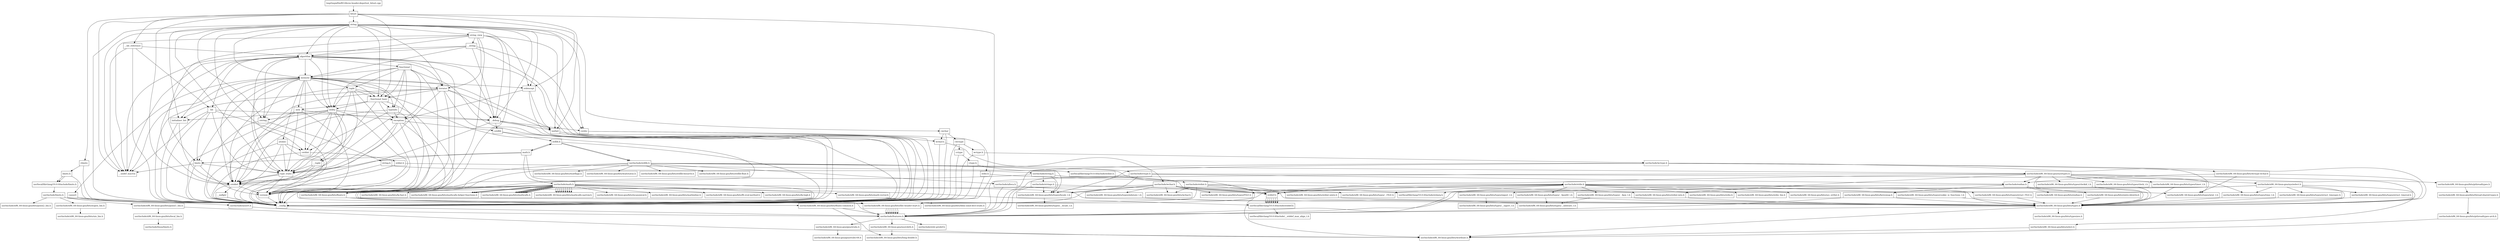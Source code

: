digraph "dependencies" {
  header_1 [ shape="box", label="bitset"];
  header_0 [ shape="box", label="tmp/tmpw8iwRO.libcxx.header.deps/test_bitset.cpp"];
  header_2 [ shape="box", label="__config"];
  header_3 [ shape="box", label="usr/include/features.h"];
  header_4 [ shape="box", label="usr/include/stdc-predef.h"];
  header_5 [ shape="box", label="usr/include/x86_64-linux-gnu/sys/cdefs.h"];
  header_6 [ shape="box", label="usr/include/x86_64-linux-gnu/bits/wordsize.h"];
  header_7 [ shape="box", label="usr/include/x86_64-linux-gnu/bits/long-double.h"];
  header_8 [ shape="box", label="usr/include/x86_64-linux-gnu/gnu/stubs.h"];
  header_9 [ shape="box", label="usr/include/x86_64-linux-gnu/gnu/stubs-64.h"];
  header_11 [ shape="box", label="__bit_reference"];
  header_12 [ shape="box", label="bit"];
  header_13 [ shape="box", label="limits"];
  header_14 [ shape="box", label="type_traits"];
  header_15 [ shape="box", label="cstddef"];
  header_16 [ shape="box", label="version"];
  header_17 [ shape="box", label="usr/local/lib/clang/10.0.0/include/stddef.h"];
  header_18 [ shape="box", label="usr/local/lib/clang/10.0.0/include/__stddef_max_align_t.h"];
  header_19 [ shape="box", label="__nullptr"];
  header_20 [ shape="box", label="__undef_macros"];
  header_21 [ shape="box", label="__debug"];
  header_22 [ shape="box", label="iosfwd"];
  header_23 [ shape="box", label="wchar.h"];
  header_24 [ shape="box", label="usr/include/wchar.h"];
  header_25 [ shape="box", label="usr/include/x86_64-linux-gnu/bits/libc-header-start.h"];
  header_26 [ shape="box", label="usr/include/x86_64-linux-gnu/bits/floatn.h"];
  header_27 [ shape="box", label="usr/include/x86_64-linux-gnu/bits/floatn-common.h"];
  header_28 [ shape="box", label="stddef.h"];
  header_29 [ shape="box", label="usr/local/lib/clang/10.0.0/include/stdarg.h"];
  header_30 [ shape="box", label="usr/include/x86_64-linux-gnu/bits/wchar.h"];
  header_31 [ shape="box", label="usr/include/x86_64-linux-gnu/bits/types/wint_t.h"];
  header_32 [ shape="box", label="usr/include/x86_64-linux-gnu/bits/types/mbstate_t.h"];
  header_33 [ shape="box", label="usr/include/x86_64-linux-gnu/bits/types/__mbstate_t.h"];
  header_34 [ shape="box", label="usr/include/x86_64-linux-gnu/bits/types/__FILE.h"];
  header_35 [ shape="box", label="usr/include/x86_64-linux-gnu/bits/types/FILE.h"];
  header_36 [ shape="box", label="usr/include/x86_64-linux-gnu/bits/types/locale_t.h"];
  header_37 [ shape="box", label="usr/include/x86_64-linux-gnu/bits/types/__locale_t.h"];
  header_38 [ shape="box", label="cstdlib"];
  header_39 [ shape="box", label="stdlib.h"];
  header_40 [ shape="box", label="usr/include/stdlib.h"];
  header_41 [ shape="box", label="usr/include/x86_64-linux-gnu/bits/waitflags.h"];
  header_42 [ shape="box", label="usr/include/x86_64-linux-gnu/bits/waitstatus.h"];
  header_43 [ shape="box", label="usr/include/x86_64-linux-gnu/sys/types.h"];
  header_44 [ shape="box", label="usr/include/x86_64-linux-gnu/bits/types.h"];
  header_45 [ shape="box", label="usr/include/x86_64-linux-gnu/bits/typesizes.h"];
  header_46 [ shape="box", label="usr/include/x86_64-linux-gnu/bits/types/clock_t.h"];
  header_47 [ shape="box", label="usr/include/x86_64-linux-gnu/bits/types/clockid_t.h"];
  header_48 [ shape="box", label="usr/include/x86_64-linux-gnu/bits/types/time_t.h"];
  header_49 [ shape="box", label="usr/include/x86_64-linux-gnu/bits/types/timer_t.h"];
  header_50 [ shape="box", label="usr/include/x86_64-linux-gnu/bits/stdint-intn.h"];
  header_51 [ shape="box", label="usr/include/endian.h"];
  header_52 [ shape="box", label="usr/include/x86_64-linux-gnu/bits/endian.h"];
  header_53 [ shape="box", label="usr/include/x86_64-linux-gnu/bits/byteswap.h"];
  header_54 [ shape="box", label="usr/include/x86_64-linux-gnu/bits/uintn-identity.h"];
  header_55 [ shape="box", label="usr/include/x86_64-linux-gnu/sys/select.h"];
  header_56 [ shape="box", label="usr/include/x86_64-linux-gnu/bits/select.h"];
  header_57 [ shape="box", label="usr/include/x86_64-linux-gnu/bits/types/sigset_t.h"];
  header_58 [ shape="box", label="usr/include/x86_64-linux-gnu/bits/types/__sigset_t.h"];
  header_59 [ shape="box", label="usr/include/x86_64-linux-gnu/bits/types/struct_timeval.h"];
  header_60 [ shape="box", label="usr/include/x86_64-linux-gnu/bits/types/struct_timespec.h"];
  header_61 [ shape="box", label="usr/include/x86_64-linux-gnu/bits/pthreadtypes.h"];
  header_62 [ shape="box", label="usr/include/x86_64-linux-gnu/bits/thread-shared-types.h"];
  header_63 [ shape="box", label="usr/include/x86_64-linux-gnu/bits/pthreadtypes-arch.h"];
  header_64 [ shape="box", label="usr/include/alloca.h"];
  header_65 [ shape="box", label="usr/include/x86_64-linux-gnu/bits/stdlib-bsearch.h"];
  header_66 [ shape="box", label="usr/include/x86_64-linux-gnu/bits/stdlib-float.h"];
  header_67 [ shape="box", label="math.h"];
  header_68 [ shape="box", label="usr/include/math.h"];
  header_69 [ shape="box", label="usr/include/x86_64-linux-gnu/bits/math-vector.h"];
  header_70 [ shape="box", label="usr/include/x86_64-linux-gnu/bits/libm-simd-decl-stubs.h"];
  header_71 [ shape="box", label="usr/include/x86_64-linux-gnu/bits/flt-eval-method.h"];
  header_72 [ shape="box", label="usr/include/x86_64-linux-gnu/bits/fp-logb.h"];
  header_73 [ shape="box", label="usr/include/x86_64-linux-gnu/bits/fp-fast.h"];
  header_74 [ shape="box", label="usr/include/x86_64-linux-gnu/bits/mathcalls-helper-functions.h"];
  header_75 [ shape="box", label="usr/include/x86_64-linux-gnu/bits/mathcalls.h"];
  header_76 [ shape="box", label="usr/include/x86_64-linux-gnu/bits/mathcalls-narrow.h"];
  header_77 [ shape="box", label="usr/include/x86_64-linux-gnu/bits/iscanonical.h"];
  header_78 [ shape="box", label="usr/include/x86_64-linux-gnu/bits/mathinline.h"];
  header_79 [ shape="box", label="cstdio"];
  header_80 [ shape="box", label="stdio.h"];
  header_81 [ shape="box", label="usr/include/stdio.h"];
  header_82 [ shape="box", label="usr/include/x86_64-linux-gnu/bits/types/__fpos_t.h"];
  header_83 [ shape="box", label="usr/include/x86_64-linux-gnu/bits/types/__fpos64_t.h"];
  header_84 [ shape="box", label="usr/include/x86_64-linux-gnu/bits/types/struct_FILE.h"];
  header_85 [ shape="box", label="usr/include/x86_64-linux-gnu/bits/types/cookie_io_functions_t.h"];
  header_86 [ shape="box", label="usr/include/x86_64-linux-gnu/bits/stdio_lim.h"];
  header_87 [ shape="box", label="usr/include/x86_64-linux-gnu/bits/sys_errlist.h"];
  header_88 [ shape="box", label="usr/include/x86_64-linux-gnu/bits/stdio.h"];
  header_89 [ shape="box", label="algorithm"];
  header_90 [ shape="box", label="initializer_list"];
  header_91 [ shape="box", label="cstring"];
  header_92 [ shape="box", label="string.h"];
  header_93 [ shape="box", label="usr/include/string.h"];
  header_94 [ shape="box", label="usr/include/strings.h"];
  header_95 [ shape="box", label="utility"];
  header_96 [ shape="box", label="__tuple"];
  header_97 [ shape="box", label="cstdint"];
  header_98 [ shape="box", label="stdint.h"];
  header_99 [ shape="box", label="usr/local/lib/clang/10.0.0/include/stdint.h"];
  header_100 [ shape="box", label="usr/include/stdint.h"];
  header_101 [ shape="box", label="usr/include/x86_64-linux-gnu/bits/stdint-uintn.h"];
  header_102 [ shape="box", label="memory"];
  header_103 [ shape="box", label="typeinfo"];
  header_104 [ shape="box", label="exception"];
  header_105 [ shape="box", label="new"];
  header_106 [ shape="box", label="iterator"];
  header_107 [ shape="box", label="__functional_base"];
  header_108 [ shape="box", label="tuple"];
  header_109 [ shape="box", label="stdexcept"];
  header_110 [ shape="box", label="cassert"];
  header_111 [ shape="box", label="usr/include/assert.h"];
  header_112 [ shape="box", label="atomic"];
  header_113 [ shape="box", label="functional"];
  header_114 [ shape="box", label="climits"];
  header_115 [ shape="box", label="limits.h"];
  header_116 [ shape="box", label="usr/local/lib/clang/10.0.0/include/limits.h"];
  header_117 [ shape="box", label="usr/include/limits.h"];
  header_118 [ shape="box", label="usr/include/x86_64-linux-gnu/bits/posix1_lim.h"];
  header_119 [ shape="box", label="usr/include/x86_64-linux-gnu/bits/local_lim.h"];
  header_120 [ shape="box", label="usr/include/linux/limits.h"];
  header_121 [ shape="box", label="usr/include/x86_64-linux-gnu/bits/posix2_lim.h"];
  header_122 [ shape="box", label="usr/include/x86_64-linux-gnu/bits/xopen_lim.h"];
  header_123 [ shape="box", label="usr/include/x86_64-linux-gnu/bits/uio_lim.h"];
  header_124 [ shape="box", label="string"];
  header_125 [ shape="box", label="string_view"];
  header_126 [ shape="box", label="__string"];
  header_127 [ shape="box", label="cwchar"];
  header_128 [ shape="box", label="cwctype"];
  header_129 [ shape="box", label="cctype"];
  header_130 [ shape="box", label="ctype.h"];
  header_131 [ shape="box", label="usr/include/ctype.h"];
  header_132 [ shape="box", label="wctype.h"];
  header_133 [ shape="box", label="usr/include/wctype.h"];
  header_134 [ shape="box", label="usr/include/x86_64-linux-gnu/bits/wctype-wchar.h"];
  header_117 -> header_25;
  header_117 -> header_118;
  header_117 -> header_121;
  header_117 -> header_122;
  header_8 -> header_9;
  header_14 -> header_2;
  header_14 -> header_15;
  header_14 -> header_16;
  header_69 -> header_70;
  header_94 -> header_3;
  header_94 -> header_28;
  header_94 -> header_36;
  header_115 -> header_2;
  header_115 -> header_116;
  header_115 -> header_116;
  header_16 -> header_2;
  header_0 -> header_1;
  header_38 -> header_2;
  header_38 -> header_39;
  header_17 -> header_18;
  header_84 -> header_44;
  header_119 -> header_120;
  header_5 -> header_6;
  header_5 -> header_7;
  header_15 -> header_2;
  header_15 -> header_16;
  header_15 -> header_17;
  header_15 -> header_19;
  header_3 -> header_4;
  header_3 -> header_5;
  header_3 -> header_8;
  header_2 -> header_3;
  header_101 -> header_44;
  header_89 -> header_2;
  header_89 -> header_90;
  header_89 -> header_14;
  header_89 -> header_91;
  header_89 -> header_95;
  header_89 -> header_102;
  header_89 -> header_113;
  header_89 -> header_106;
  header_89 -> header_15;
  header_89 -> header_12;
  header_89 -> header_16;
  header_89 -> header_21;
  header_89 -> header_20;
  header_104 -> header_2;
  header_104 -> header_15;
  header_104 -> header_38;
  header_104 -> header_14;
  header_104 -> header_16;
  header_90 -> header_2;
  header_90 -> header_15;
  header_54 -> header_44;
  header_46 -> header_44;
  header_96 -> header_2;
  header_96 -> header_15;
  header_96 -> header_14;
  header_132 -> header_2;
  header_132 -> header_133;
  header_113 -> header_2;
  header_113 -> header_14;
  header_113 -> header_103;
  header_113 -> header_104;
  header_113 -> header_102;
  header_113 -> header_108;
  header_113 -> header_95;
  header_113 -> header_16;
  header_113 -> header_107;
  header_25 -> header_3;
  header_25 -> header_3;
  header_25 -> header_3;
  header_25 -> header_3;
  header_25 -> header_3;
  header_25 -> header_3;
  header_25 -> header_3;
  header_85 -> header_44;
  header_26 -> header_3;
  header_26 -> header_27;
  header_91 -> header_2;
  header_91 -> header_92;
  header_83 -> header_44;
  header_83 -> header_33;
  header_126 -> header_2;
  header_126 -> header_89;
  header_126 -> header_79;
  header_126 -> header_102;
  header_126 -> header_21;
  header_126 -> header_20;
  header_67 -> header_2;
  header_67 -> header_39;
  header_67 -> header_68;
  header_67 -> header_14;
  header_67 -> header_13;
  header_44 -> header_3;
  header_44 -> header_6;
  header_44 -> header_45;
  header_128 -> header_2;
  header_128 -> header_129;
  header_128 -> header_132;
  header_24 -> header_25;
  header_24 -> header_26;
  header_24 -> header_28;
  header_24 -> header_29;
  header_24 -> header_30;
  header_24 -> header_31;
  header_24 -> header_32;
  header_24 -> header_34;
  header_24 -> header_35;
  header_24 -> header_36;
  header_36 -> header_37;
  header_103 -> header_2;
  header_103 -> header_104;
  header_103 -> header_15;
  header_103 -> header_97;
  header_118 -> header_6;
  header_118 -> header_119;
  header_22 -> header_2;
  header_22 -> header_23;
  header_28 -> header_17;
  header_28 -> header_17;
  header_28 -> header_17;
  header_28 -> header_17;
  header_28 -> header_17;
  header_28 -> header_17;
  header_28 -> header_17;
  header_50 -> header_44;
  header_59 -> header_44;
  header_68 -> header_25;
  header_68 -> header_44;
  header_68 -> header_69;
  header_68 -> header_26;
  header_68 -> header_71;
  header_68 -> header_72;
  header_68 -> header_73;
  header_68 -> header_74;
  header_68 -> header_75;
  header_68 -> header_74;
  header_68 -> header_75;
  header_68 -> header_74;
  header_68 -> header_75;
  header_68 -> header_75;
  header_68 -> header_75;
  header_68 -> header_75;
  header_68 -> header_75;
  header_68 -> header_76;
  header_68 -> header_76;
  header_68 -> header_76;
  header_68 -> header_76;
  header_68 -> header_76;
  header_68 -> header_76;
  header_68 -> header_76;
  header_68 -> header_76;
  header_68 -> header_76;
  header_68 -> header_77;
  header_68 -> header_78;
  header_127 -> header_2;
  header_127 -> header_128;
  header_127 -> header_23;
  header_23 -> header_2;
  header_23 -> header_24;
  header_105 -> header_2;
  header_105 -> header_104;
  header_105 -> header_14;
  header_105 -> header_15;
  header_105 -> header_16;
  header_12 -> header_2;
  header_12 -> header_13;
  header_12 -> header_14;
  header_12 -> header_16;
  header_12 -> header_21;
  header_12 -> header_20;
  header_21 -> header_2;
  header_21 -> header_22;
  header_21 -> header_38;
  header_21 -> header_79;
  header_21 -> header_15;
  header_49 -> header_44;
  header_112 -> header_2;
  header_112 -> header_15;
  header_112 -> header_97;
  header_112 -> header_14;
  header_112 -> header_16;
  header_55 -> header_3;
  header_55 -> header_44;
  header_55 -> header_56;
  header_55 -> header_57;
  header_55 -> header_48;
  header_55 -> header_59;
  header_55 -> header_60;
  header_114 -> header_2;
  header_114 -> header_115;
  header_129 -> header_2;
  header_129 -> header_130;
  header_106 -> header_2;
  header_106 -> header_22;
  header_106 -> header_107;
  header_106 -> header_14;
  header_106 -> header_15;
  header_106 -> header_90;
  header_106 -> header_16;
  header_106 -> header_21;
  header_56 -> header_6;
  header_130 -> header_2;
  header_130 -> header_131;
  header_32 -> header_33;
  header_131 -> header_3;
  header_131 -> header_44;
  header_131 -> header_51;
  header_131 -> header_36;
  header_80 -> header_2;
  header_80 -> header_81;
  header_60 -> header_44;
  header_11 -> header_2;
  header_11 -> header_12;
  header_11 -> header_89;
  header_11 -> header_20;
  header_51 -> header_3;
  header_51 -> header_52;
  header_51 -> header_53;
  header_51 -> header_54;
  header_48 -> header_44;
  header_40 -> header_25;
  header_40 -> header_28;
  header_40 -> header_41;
  header_40 -> header_42;
  header_40 -> header_26;
  header_40 -> header_36;
  header_40 -> header_43;
  header_40 -> header_64;
  header_40 -> header_65;
  header_40 -> header_66;
  header_110 -> header_2;
  header_110 -> header_111;
  header_1 -> header_2;
  header_1 -> header_11;
  header_1 -> header_15;
  header_1 -> header_114;
  header_1 -> header_124;
  header_1 -> header_109;
  header_1 -> header_22;
  header_1 -> header_107;
  header_1 -> header_20;
  header_39 -> header_2;
  header_39 -> header_40;
  header_39 -> header_67;
  header_39 -> header_40;
  header_47 -> header_44;
  header_63 -> header_6;
  header_107 -> header_2;
  header_107 -> header_14;
  header_107 -> header_103;
  header_107 -> header_104;
  header_107 -> header_105;
  header_107 -> header_95;
  header_82 -> header_44;
  header_82 -> header_33;
  header_79 -> header_2;
  header_79 -> header_80;
  header_43 -> header_3;
  header_43 -> header_44;
  header_43 -> header_46;
  header_43 -> header_47;
  header_43 -> header_48;
  header_43 -> header_49;
  header_43 -> header_28;
  header_43 -> header_50;
  header_43 -> header_51;
  header_43 -> header_55;
  header_43 -> header_61;
  header_109 -> header_2;
  header_109 -> header_104;
  header_109 -> header_22;
  header_125 -> header_2;
  header_125 -> header_126;
  header_125 -> header_89;
  header_125 -> header_106;
  header_125 -> header_13;
  header_125 -> header_109;
  header_125 -> header_16;
  header_125 -> header_21;
  header_125 -> header_20;
  header_64 -> header_3;
  header_64 -> header_28;
  header_57 -> header_58;
  header_95 -> header_2;
  header_95 -> header_96;
  header_95 -> header_14;
  header_95 -> header_90;
  header_95 -> header_15;
  header_95 -> header_91;
  header_95 -> header_97;
  header_95 -> header_16;
  header_95 -> header_21;
  header_124 -> header_2;
  header_124 -> header_125;
  header_124 -> header_22;
  header_124 -> header_91;
  header_124 -> header_79;
  header_124 -> header_127;
  header_124 -> header_89;
  header_124 -> header_106;
  header_124 -> header_95;
  header_124 -> header_102;
  header_124 -> header_109;
  header_124 -> header_14;
  header_124 -> header_90;
  header_124 -> header_107;
  header_124 -> header_16;
  header_124 -> header_97;
  header_124 -> header_21;
  header_124 -> header_20;
  header_108 -> header_2;
  header_108 -> header_96;
  header_108 -> header_15;
  header_108 -> header_14;
  header_108 -> header_107;
  header_108 -> header_95;
  header_108 -> header_16;
  header_81 -> header_25;
  header_81 -> header_28;
  header_81 -> header_29;
  header_81 -> header_44;
  header_81 -> header_82;
  header_81 -> header_83;
  header_81 -> header_34;
  header_81 -> header_35;
  header_81 -> header_84;
  header_81 -> header_85;
  header_81 -> header_86;
  header_81 -> header_87;
  header_81 -> header_88;
  header_111 -> header_3;
  header_133 -> header_3;
  header_133 -> header_44;
  header_133 -> header_31;
  header_133 -> header_134;
  header_133 -> header_36;
  header_102 -> header_2;
  header_102 -> header_14;
  header_102 -> header_103;
  header_102 -> header_15;
  header_102 -> header_97;
  header_102 -> header_105;
  header_102 -> header_95;
  header_102 -> header_13;
  header_102 -> header_106;
  header_102 -> header_107;
  header_102 -> header_22;
  header_102 -> header_108;
  header_102 -> header_109;
  header_102 -> header_91;
  header_102 -> header_110;
  header_102 -> header_112;
  header_102 -> header_16;
  header_102 -> header_20;
  header_19 -> header_2;
  header_62 -> header_63;
  header_122 -> header_123;
  header_116 -> header_117;
  header_13 -> header_2;
  header_13 -> header_14;
  header_13 -> header_20;
  header_13 -> header_16;
  header_97 -> header_2;
  header_97 -> header_98;
  header_134 -> header_44;
  header_134 -> header_31;
  header_134 -> header_51;
  header_92 -> header_2;
  header_92 -> header_93;
  header_98 -> header_2;
  header_98 -> header_99;
  header_53 -> header_3;
  header_53 -> header_44;
  header_100 -> header_25;
  header_100 -> header_44;
  header_100 -> header_30;
  header_100 -> header_6;
  header_100 -> header_50;
  header_100 -> header_101;
  header_27 -> header_3;
  header_27 -> header_7;
  header_99 -> header_100;
  header_61 -> header_62;
  header_93 -> header_25;
  header_93 -> header_28;
  header_93 -> header_36;
  header_93 -> header_94;
}
